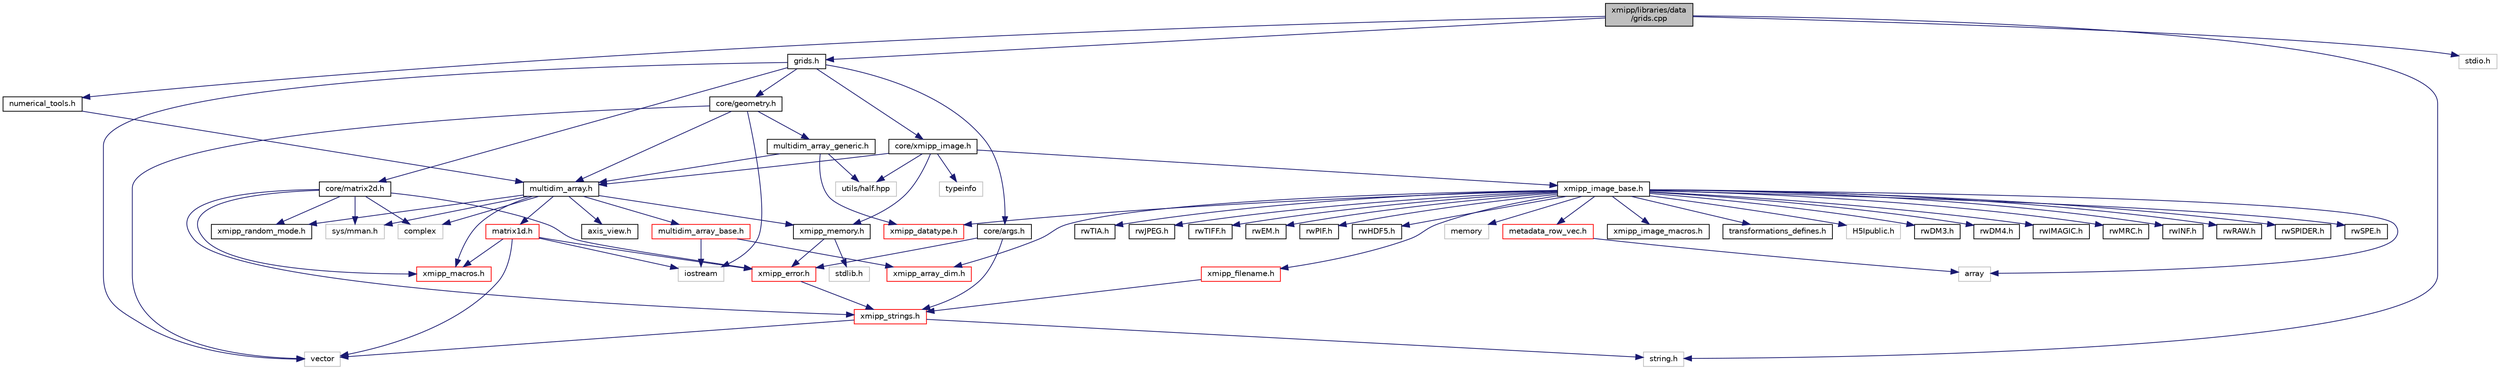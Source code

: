 digraph "xmipp/libraries/data/grids.cpp"
{
  edge [fontname="Helvetica",fontsize="10",labelfontname="Helvetica",labelfontsize="10"];
  node [fontname="Helvetica",fontsize="10",shape=record];
  Node0 [label="xmipp/libraries/data\l/grids.cpp",height=0.2,width=0.4,color="black", fillcolor="grey75", style="filled", fontcolor="black"];
  Node0 -> Node1 [color="midnightblue",fontsize="10",style="solid",fontname="Helvetica"];
  Node1 [label="grids.h",height=0.2,width=0.4,color="black", fillcolor="white", style="filled",URL="$grids_8h.html"];
  Node1 -> Node2 [color="midnightblue",fontsize="10",style="solid",fontname="Helvetica"];
  Node2 [label="vector",height=0.2,width=0.4,color="grey75", fillcolor="white", style="filled"];
  Node1 -> Node3 [color="midnightblue",fontsize="10",style="solid",fontname="Helvetica"];
  Node3 [label="core/xmipp_image.h",height=0.2,width=0.4,color="black", fillcolor="white", style="filled",URL="$xmipp__image_8h.html"];
  Node3 -> Node4 [color="midnightblue",fontsize="10",style="solid",fontname="Helvetica"];
  Node4 [label="typeinfo",height=0.2,width=0.4,color="grey75", fillcolor="white", style="filled"];
  Node3 -> Node5 [color="midnightblue",fontsize="10",style="solid",fontname="Helvetica"];
  Node5 [label="multidim_array.h",height=0.2,width=0.4,color="black", fillcolor="white", style="filled",URL="$multidim__array_8h.html"];
  Node5 -> Node6 [color="midnightblue",fontsize="10",style="solid",fontname="Helvetica"];
  Node6 [label="xmipp_macros.h",height=0.2,width=0.4,color="red", fillcolor="white", style="filled",URL="$xmipp__macros_8h.html"];
  Node5 -> Node9 [color="midnightblue",fontsize="10",style="solid",fontname="Helvetica"];
  Node9 [label="sys/mman.h",height=0.2,width=0.4,color="grey75", fillcolor="white", style="filled"];
  Node5 -> Node10 [color="midnightblue",fontsize="10",style="solid",fontname="Helvetica"];
  Node10 [label="complex",height=0.2,width=0.4,color="grey75", fillcolor="white", style="filled"];
  Node5 -> Node11 [color="midnightblue",fontsize="10",style="solid",fontname="Helvetica"];
  Node11 [label="matrix1d.h",height=0.2,width=0.4,color="red", fillcolor="white", style="filled",URL="$matrix1d_8h.html"];
  Node11 -> Node12 [color="midnightblue",fontsize="10",style="solid",fontname="Helvetica"];
  Node12 [label="iostream",height=0.2,width=0.4,color="grey75", fillcolor="white", style="filled"];
  Node11 -> Node2 [color="midnightblue",fontsize="10",style="solid",fontname="Helvetica"];
  Node11 -> Node14 [color="midnightblue",fontsize="10",style="solid",fontname="Helvetica"];
  Node14 [label="xmipp_error.h",height=0.2,width=0.4,color="red", fillcolor="white", style="filled",URL="$xmipp__error_8h.html"];
  Node14 -> Node16 [color="midnightblue",fontsize="10",style="solid",fontname="Helvetica"];
  Node16 [label="xmipp_strings.h",height=0.2,width=0.4,color="red", fillcolor="white", style="filled",URL="$xmipp__strings_8h.html"];
  Node16 -> Node2 [color="midnightblue",fontsize="10",style="solid",fontname="Helvetica"];
  Node16 -> Node17 [color="midnightblue",fontsize="10",style="solid",fontname="Helvetica"];
  Node17 [label="string.h",height=0.2,width=0.4,color="grey75", fillcolor="white", style="filled"];
  Node11 -> Node6 [color="midnightblue",fontsize="10",style="solid",fontname="Helvetica"];
  Node5 -> Node18 [color="midnightblue",fontsize="10",style="solid",fontname="Helvetica"];
  Node18 [label="xmipp_random_mode.h",height=0.2,width=0.4,color="black", fillcolor="white", style="filled",URL="$xmipp__random__mode_8h.html"];
  Node5 -> Node19 [color="midnightblue",fontsize="10",style="solid",fontname="Helvetica"];
  Node19 [label="multidim_array_base.h",height=0.2,width=0.4,color="red", fillcolor="white", style="filled",URL="$multidim__array__base_8h.html"];
  Node19 -> Node12 [color="midnightblue",fontsize="10",style="solid",fontname="Helvetica"];
  Node19 -> Node21 [color="midnightblue",fontsize="10",style="solid",fontname="Helvetica"];
  Node21 [label="xmipp_array_dim.h",height=0.2,width=0.4,color="red", fillcolor="white", style="filled",URL="$xmipp__array__dim_8h.html"];
  Node5 -> Node23 [color="midnightblue",fontsize="10",style="solid",fontname="Helvetica"];
  Node23 [label="xmipp_memory.h",height=0.2,width=0.4,color="black", fillcolor="white", style="filled",URL="$xmipp__memory_8h.html"];
  Node23 -> Node24 [color="midnightblue",fontsize="10",style="solid",fontname="Helvetica"];
  Node24 [label="stdlib.h",height=0.2,width=0.4,color="grey75", fillcolor="white", style="filled"];
  Node23 -> Node14 [color="midnightblue",fontsize="10",style="solid",fontname="Helvetica"];
  Node5 -> Node25 [color="midnightblue",fontsize="10",style="solid",fontname="Helvetica"];
  Node25 [label="axis_view.h",height=0.2,width=0.4,color="black", fillcolor="white", style="filled",URL="$axis__view_8h.html"];
  Node3 -> Node26 [color="midnightblue",fontsize="10",style="solid",fontname="Helvetica"];
  Node26 [label="xmipp_image_base.h",height=0.2,width=0.4,color="black", fillcolor="white", style="filled",URL="$xmipp__image__base_8h.html"];
  Node26 -> Node27 [color="midnightblue",fontsize="10",style="solid",fontname="Helvetica"];
  Node27 [label="memory",height=0.2,width=0.4,color="grey75", fillcolor="white", style="filled"];
  Node26 -> Node28 [color="midnightblue",fontsize="10",style="solid",fontname="Helvetica"];
  Node28 [label="array",height=0.2,width=0.4,color="grey75", fillcolor="white", style="filled"];
  Node26 -> Node29 [color="midnightblue",fontsize="10",style="solid",fontname="Helvetica"];
  Node29 [label="xmipp_image_macros.h",height=0.2,width=0.4,color="black", fillcolor="white", style="filled",URL="$xmipp__image__macros_8h.html"];
  Node26 -> Node30 [color="midnightblue",fontsize="10",style="solid",fontname="Helvetica"];
  Node30 [label="xmipp_datatype.h",height=0.2,width=0.4,color="red", fillcolor="white", style="filled",URL="$xmipp__datatype_8h.html"];
  Node26 -> Node31 [color="midnightblue",fontsize="10",style="solid",fontname="Helvetica"];
  Node31 [label="metadata_row_vec.h",height=0.2,width=0.4,color="red", fillcolor="white", style="filled",URL="$metadata__row__vec_8h.html"];
  Node31 -> Node28 [color="midnightblue",fontsize="10",style="solid",fontname="Helvetica"];
  Node26 -> Node21 [color="midnightblue",fontsize="10",style="solid",fontname="Helvetica"];
  Node26 -> Node37 [color="midnightblue",fontsize="10",style="solid",fontname="Helvetica"];
  Node37 [label="xmipp_filename.h",height=0.2,width=0.4,color="red", fillcolor="white", style="filled",URL="$xmipp__filename_8h.html"];
  Node37 -> Node16 [color="midnightblue",fontsize="10",style="solid",fontname="Helvetica"];
  Node26 -> Node40 [color="midnightblue",fontsize="10",style="solid",fontname="Helvetica"];
  Node40 [label="transformations_defines.h",height=0.2,width=0.4,color="black", fillcolor="white", style="filled",URL="$transformations__defines_8h.html"];
  Node26 -> Node41 [color="midnightblue",fontsize="10",style="solid",fontname="Helvetica"];
  Node41 [label="H5Ipublic.h",height=0.2,width=0.4,color="grey75", fillcolor="white", style="filled"];
  Node26 -> Node42 [color="midnightblue",fontsize="10",style="solid",fontname="Helvetica"];
  Node42 [label="rwDM3.h",height=0.2,width=0.4,color="black", fillcolor="white", style="filled",URL="$rwDM3_8h.html"];
  Node26 -> Node43 [color="midnightblue",fontsize="10",style="solid",fontname="Helvetica"];
  Node43 [label="rwDM4.h",height=0.2,width=0.4,color="black", fillcolor="white", style="filled",URL="$rwDM4_8h.html"];
  Node26 -> Node44 [color="midnightblue",fontsize="10",style="solid",fontname="Helvetica"];
  Node44 [label="rwIMAGIC.h",height=0.2,width=0.4,color="black", fillcolor="white", style="filled",URL="$rwIMAGIC_8h.html"];
  Node26 -> Node45 [color="midnightblue",fontsize="10",style="solid",fontname="Helvetica"];
  Node45 [label="rwMRC.h",height=0.2,width=0.4,color="black", fillcolor="white", style="filled",URL="$rwMRC_8h.html"];
  Node26 -> Node46 [color="midnightblue",fontsize="10",style="solid",fontname="Helvetica"];
  Node46 [label="rwINF.h",height=0.2,width=0.4,color="black", fillcolor="white", style="filled",URL="$rwINF_8h.html"];
  Node26 -> Node47 [color="midnightblue",fontsize="10",style="solid",fontname="Helvetica"];
  Node47 [label="rwRAW.h",height=0.2,width=0.4,color="black", fillcolor="white", style="filled",URL="$rwRAW_8h.html"];
  Node26 -> Node48 [color="midnightblue",fontsize="10",style="solid",fontname="Helvetica"];
  Node48 [label="rwSPIDER.h",height=0.2,width=0.4,color="black", fillcolor="white", style="filled",URL="$rwSPIDER_8h.html"];
  Node26 -> Node49 [color="midnightblue",fontsize="10",style="solid",fontname="Helvetica"];
  Node49 [label="rwSPE.h",height=0.2,width=0.4,color="black", fillcolor="white", style="filled",URL="$rwSPE_8h.html"];
  Node26 -> Node50 [color="midnightblue",fontsize="10",style="solid",fontname="Helvetica"];
  Node50 [label="rwTIA.h",height=0.2,width=0.4,color="black", fillcolor="white", style="filled",URL="$rwTIA_8h.html"];
  Node26 -> Node51 [color="midnightblue",fontsize="10",style="solid",fontname="Helvetica"];
  Node51 [label="rwJPEG.h",height=0.2,width=0.4,color="black", fillcolor="white", style="filled",URL="$rwJPEG_8h.html"];
  Node26 -> Node52 [color="midnightblue",fontsize="10",style="solid",fontname="Helvetica"];
  Node52 [label="rwTIFF.h",height=0.2,width=0.4,color="black", fillcolor="white", style="filled",URL="$rwTIFF_8h.html"];
  Node26 -> Node53 [color="midnightblue",fontsize="10",style="solid",fontname="Helvetica"];
  Node53 [label="rwEM.h",height=0.2,width=0.4,color="black", fillcolor="white", style="filled",URL="$rwEM_8h.html"];
  Node26 -> Node54 [color="midnightblue",fontsize="10",style="solid",fontname="Helvetica"];
  Node54 [label="rwPIF.h",height=0.2,width=0.4,color="black", fillcolor="white", style="filled",URL="$rwPIF_8h.html"];
  Node26 -> Node55 [color="midnightblue",fontsize="10",style="solid",fontname="Helvetica"];
  Node55 [label="rwHDF5.h",height=0.2,width=0.4,color="black", fillcolor="white", style="filled",URL="$rwHDF5_8h.html"];
  Node3 -> Node23 [color="midnightblue",fontsize="10",style="solid",fontname="Helvetica"];
  Node3 -> Node56 [color="midnightblue",fontsize="10",style="solid",fontname="Helvetica"];
  Node56 [label="utils/half.hpp",height=0.2,width=0.4,color="grey75", fillcolor="white", style="filled"];
  Node1 -> Node57 [color="midnightblue",fontsize="10",style="solid",fontname="Helvetica"];
  Node57 [label="core/geometry.h",height=0.2,width=0.4,color="black", fillcolor="white", style="filled",URL="$geometry_8h.html"];
  Node57 -> Node5 [color="midnightblue",fontsize="10",style="solid",fontname="Helvetica"];
  Node57 -> Node58 [color="midnightblue",fontsize="10",style="solid",fontname="Helvetica"];
  Node58 [label="multidim_array_generic.h",height=0.2,width=0.4,color="black", fillcolor="white", style="filled",URL="$multidim__array__generic_8h.html"];
  Node58 -> Node30 [color="midnightblue",fontsize="10",style="solid",fontname="Helvetica"];
  Node58 -> Node5 [color="midnightblue",fontsize="10",style="solid",fontname="Helvetica"];
  Node58 -> Node56 [color="midnightblue",fontsize="10",style="solid",fontname="Helvetica"];
  Node57 -> Node2 [color="midnightblue",fontsize="10",style="solid",fontname="Helvetica"];
  Node57 -> Node12 [color="midnightblue",fontsize="10",style="solid",fontname="Helvetica"];
  Node1 -> Node59 [color="midnightblue",fontsize="10",style="solid",fontname="Helvetica"];
  Node59 [label="core/args.h",height=0.2,width=0.4,color="black", fillcolor="white", style="filled",URL="$args_8h.html"];
  Node59 -> Node16 [color="midnightblue",fontsize="10",style="solid",fontname="Helvetica"];
  Node59 -> Node14 [color="midnightblue",fontsize="10",style="solid",fontname="Helvetica"];
  Node1 -> Node60 [color="midnightblue",fontsize="10",style="solid",fontname="Helvetica"];
  Node60 [label="core/matrix2d.h",height=0.2,width=0.4,color="black", fillcolor="white", style="filled",URL="$matrix2d_8h.html"];
  Node60 -> Node10 [color="midnightblue",fontsize="10",style="solid",fontname="Helvetica"];
  Node60 -> Node18 [color="midnightblue",fontsize="10",style="solid",fontname="Helvetica"];
  Node60 -> Node6 [color="midnightblue",fontsize="10",style="solid",fontname="Helvetica"];
  Node60 -> Node14 [color="midnightblue",fontsize="10",style="solid",fontname="Helvetica"];
  Node60 -> Node16 [color="midnightblue",fontsize="10",style="solid",fontname="Helvetica"];
  Node60 -> Node9 [color="midnightblue",fontsize="10",style="solid",fontname="Helvetica"];
  Node0 -> Node61 [color="midnightblue",fontsize="10",style="solid",fontname="Helvetica"];
  Node61 [label="numerical_tools.h",height=0.2,width=0.4,color="black", fillcolor="white", style="filled",URL="$numerical__tools_8h.html"];
  Node61 -> Node5 [color="midnightblue",fontsize="10",style="solid",fontname="Helvetica"];
  Node0 -> Node62 [color="midnightblue",fontsize="10",style="solid",fontname="Helvetica"];
  Node62 [label="stdio.h",height=0.2,width=0.4,color="grey75", fillcolor="white", style="filled"];
  Node0 -> Node17 [color="midnightblue",fontsize="10",style="solid",fontname="Helvetica"];
}
